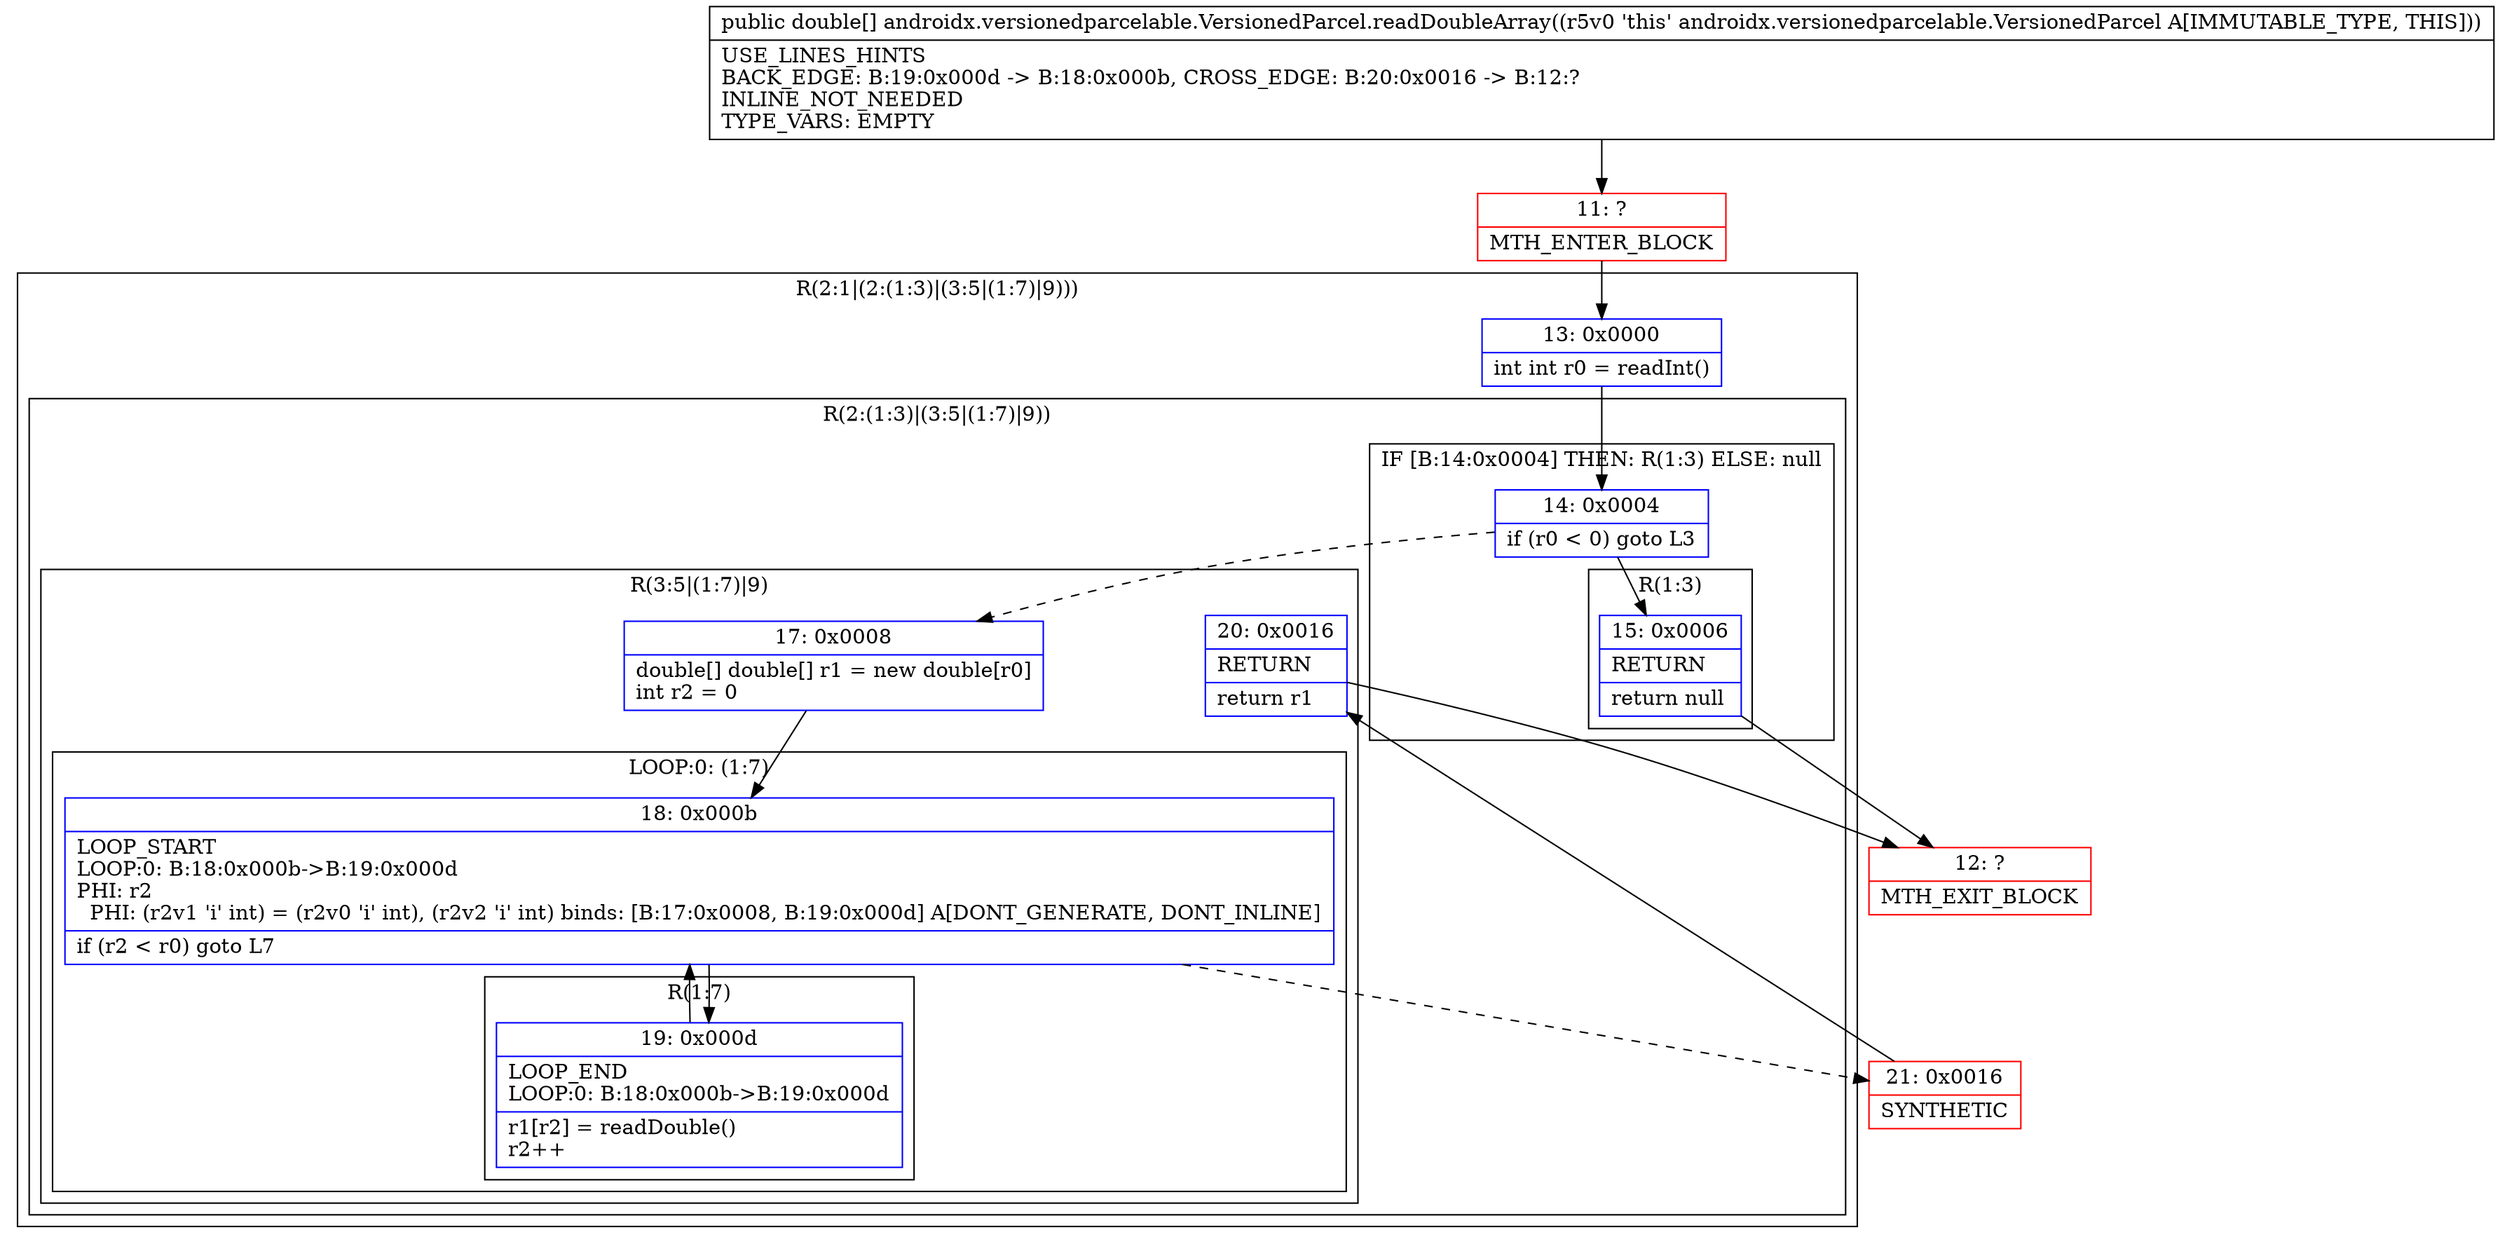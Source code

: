 digraph "CFG forandroidx.versionedparcelable.VersionedParcel.readDoubleArray()[D" {
subgraph cluster_Region_202781250 {
label = "R(2:1|(2:(1:3)|(3:5|(1:7)|9)))";
node [shape=record,color=blue];
Node_13 [shape=record,label="{13\:\ 0x0000|int int r0 = readInt()\l}"];
subgraph cluster_Region_845561458 {
label = "R(2:(1:3)|(3:5|(1:7)|9))";
node [shape=record,color=blue];
subgraph cluster_IfRegion_1121480835 {
label = "IF [B:14:0x0004] THEN: R(1:3) ELSE: null";
node [shape=record,color=blue];
Node_14 [shape=record,label="{14\:\ 0x0004|if (r0 \< 0) goto L3\l}"];
subgraph cluster_Region_1489592595 {
label = "R(1:3)";
node [shape=record,color=blue];
Node_15 [shape=record,label="{15\:\ 0x0006|RETURN\l|return null\l}"];
}
}
subgraph cluster_Region_1068588213 {
label = "R(3:5|(1:7)|9)";
node [shape=record,color=blue];
Node_17 [shape=record,label="{17\:\ 0x0008|double[] double[] r1 = new double[r0]\lint r2 = 0\l}"];
subgraph cluster_LoopRegion_263512845 {
label = "LOOP:0: (1:7)";
node [shape=record,color=blue];
Node_18 [shape=record,label="{18\:\ 0x000b|LOOP_START\lLOOP:0: B:18:0x000b\-\>B:19:0x000d\lPHI: r2 \l  PHI: (r2v1 'i' int) = (r2v0 'i' int), (r2v2 'i' int) binds: [B:17:0x0008, B:19:0x000d] A[DONT_GENERATE, DONT_INLINE]\l|if (r2 \< r0) goto L7\l}"];
subgraph cluster_Region_848123035 {
label = "R(1:7)";
node [shape=record,color=blue];
Node_19 [shape=record,label="{19\:\ 0x000d|LOOP_END\lLOOP:0: B:18:0x000b\-\>B:19:0x000d\l|r1[r2] = readDouble()\lr2++\l}"];
}
}
Node_20 [shape=record,label="{20\:\ 0x0016|RETURN\l|return r1\l}"];
}
}
}
Node_11 [shape=record,color=red,label="{11\:\ ?|MTH_ENTER_BLOCK\l}"];
Node_12 [shape=record,color=red,label="{12\:\ ?|MTH_EXIT_BLOCK\l}"];
Node_21 [shape=record,color=red,label="{21\:\ 0x0016|SYNTHETIC\l}"];
MethodNode[shape=record,label="{public double[] androidx.versionedparcelable.VersionedParcel.readDoubleArray((r5v0 'this' androidx.versionedparcelable.VersionedParcel A[IMMUTABLE_TYPE, THIS]))  | USE_LINES_HINTS\lBACK_EDGE: B:19:0x000d \-\> B:18:0x000b, CROSS_EDGE: B:20:0x0016 \-\> B:12:?\lINLINE_NOT_NEEDED\lTYPE_VARS: EMPTY\l}"];
MethodNode -> Node_11;Node_13 -> Node_14;
Node_14 -> Node_15;
Node_14 -> Node_17[style=dashed];
Node_15 -> Node_12;
Node_17 -> Node_18;
Node_18 -> Node_19;
Node_18 -> Node_21[style=dashed];
Node_19 -> Node_18;
Node_20 -> Node_12;
Node_11 -> Node_13;
Node_21 -> Node_20;
}

